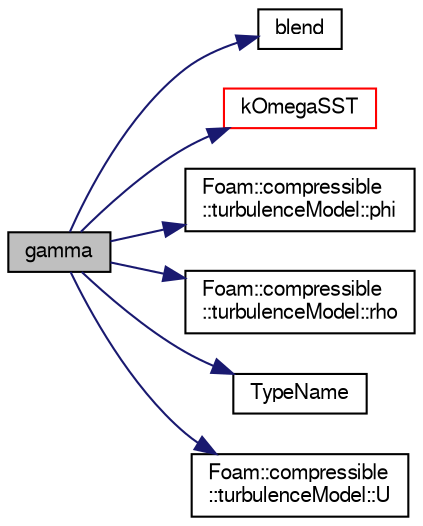 digraph "gamma"
{
  bgcolor="transparent";
  edge [fontname="FreeSans",fontsize="10",labelfontname="FreeSans",labelfontsize="10"];
  node [fontname="FreeSans",fontsize="10",shape=record];
  rankdir="LR";
  Node745 [label="gamma",height=0.2,width=0.4,color="black", fillcolor="grey75", style="filled", fontcolor="black"];
  Node745 -> Node746 [color="midnightblue",fontsize="10",style="solid",fontname="FreeSans"];
  Node746 [label="blend",height=0.2,width=0.4,color="black",URL="$a30738.html#a98d7b60619ba1b64773acf1d5ac9267c"];
  Node745 -> Node747 [color="midnightblue",fontsize="10",style="solid",fontname="FreeSans"];
  Node747 [label="kOmegaSST",height=0.2,width=0.4,color="red",URL="$a30738.html#ab8b3428b0327efd7feb948386f898942",tooltip="Construct from components. "];
  Node745 -> Node1075 [color="midnightblue",fontsize="10",style="solid",fontname="FreeSans"];
  Node1075 [label="Foam::compressible\l::turbulenceModel::phi",height=0.2,width=0.4,color="black",URL="$a30818.html#afa376adc6cc59952d2f6f2ad38bba068",tooltip="Access function to flux field. "];
  Node745 -> Node1076 [color="midnightblue",fontsize="10",style="solid",fontname="FreeSans"];
  Node1076 [label="Foam::compressible\l::turbulenceModel::rho",height=0.2,width=0.4,color="black",URL="$a30818.html#a85451bc9acf825ab1d3c3c143714bc38",tooltip="Access function to density field. "];
  Node745 -> Node1077 [color="midnightblue",fontsize="10",style="solid",fontname="FreeSans"];
  Node1077 [label="TypeName",height=0.2,width=0.4,color="black",URL="$a30738.html#a18bfa7271f54029828447392bd768ec6",tooltip="Runtime type information. "];
  Node745 -> Node1078 [color="midnightblue",fontsize="10",style="solid",fontname="FreeSans"];
  Node1078 [label="Foam::compressible\l::turbulenceModel::U",height=0.2,width=0.4,color="black",URL="$a30818.html#a536d168d7b335fe81f506f232b5b4872",tooltip="Access function to velocity field. "];
}
